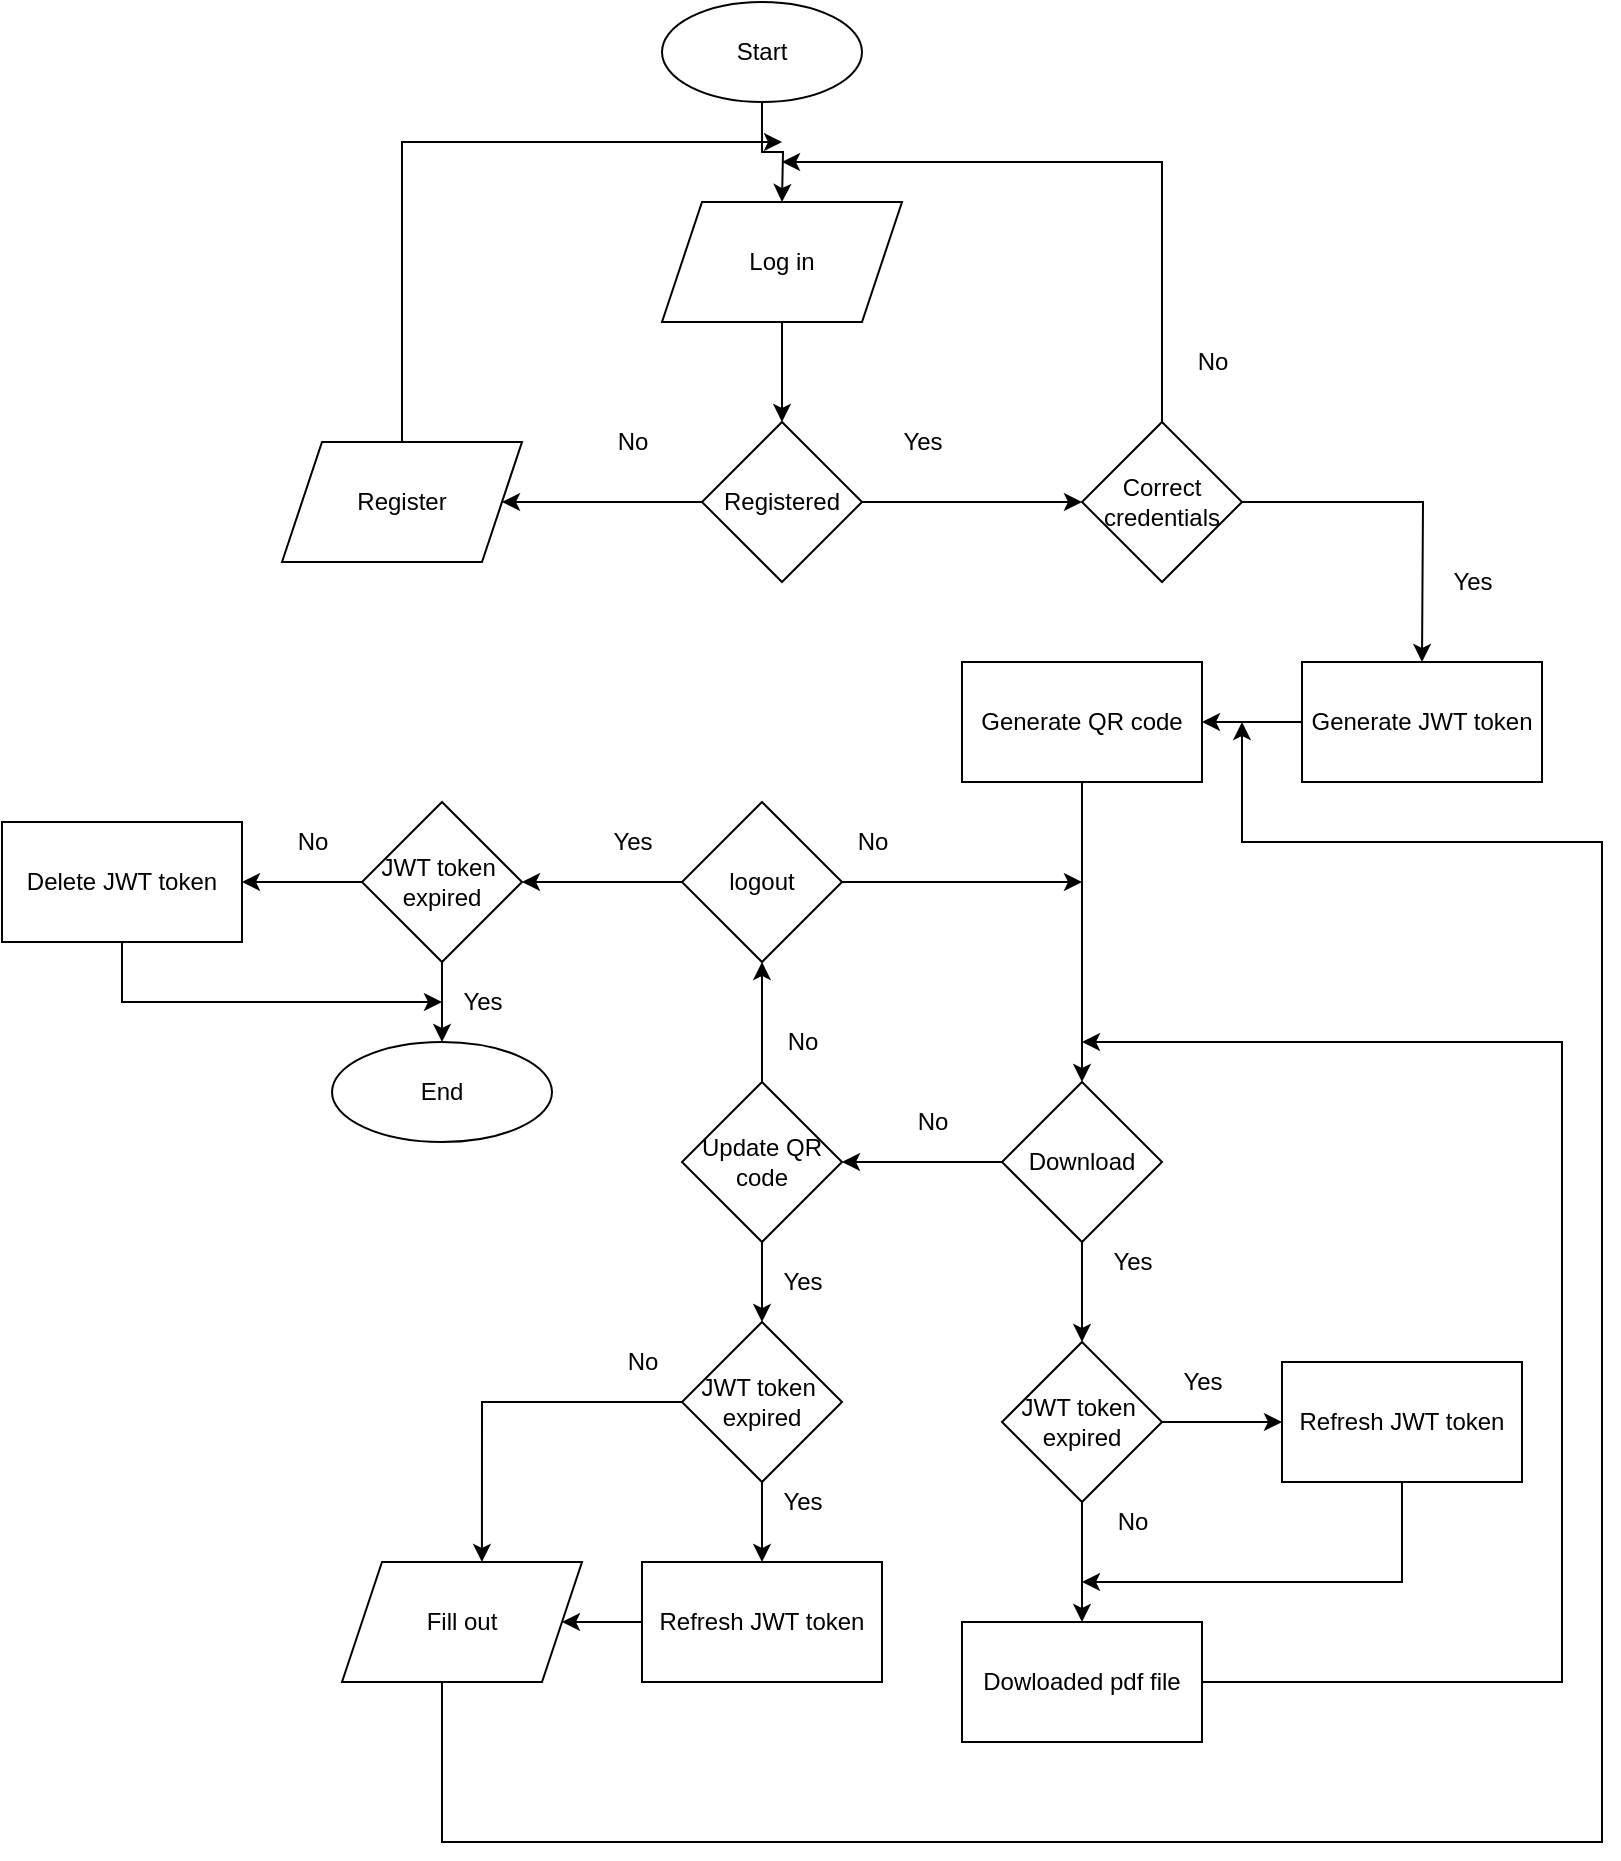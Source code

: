 <mxfile version="14.5.3" type="github">
  <diagram id="IL3yfq1ZF9gS9QTd1Esc" name="Page-1">
    <mxGraphModel dx="811" dy="541" grid="1" gridSize="10" guides="1" tooltips="1" connect="1" arrows="1" fold="1" page="1" pageScale="1" pageWidth="850" pageHeight="1100" math="0" shadow="0">
      <root>
        <mxCell id="0" />
        <mxCell id="1" parent="0" />
        <mxCell id="U36ZnzJ6ewIn4EFLCmIb-2" style="edgeStyle=orthogonalEdgeStyle;rounded=0;orthogonalLoop=1;jettySize=auto;html=1;exitX=0.5;exitY=1;exitDx=0;exitDy=0;" parent="1" source="U36ZnzJ6ewIn4EFLCmIb-1" edge="1">
          <mxGeometry relative="1" as="geometry">
            <mxPoint x="410" y="200" as="targetPoint" />
          </mxGeometry>
        </mxCell>
        <mxCell id="U36ZnzJ6ewIn4EFLCmIb-1" value="Start" style="ellipse;whiteSpace=wrap;html=1;" parent="1" vertex="1">
          <mxGeometry x="350" y="100" width="100" height="50" as="geometry" />
        </mxCell>
        <mxCell id="U36ZnzJ6ewIn4EFLCmIb-4" style="edgeStyle=orthogonalEdgeStyle;rounded=0;orthogonalLoop=1;jettySize=auto;html=1;exitX=0.5;exitY=1;exitDx=0;exitDy=0;" parent="1" source="U36ZnzJ6ewIn4EFLCmIb-3" edge="1">
          <mxGeometry relative="1" as="geometry">
            <mxPoint x="410" y="310" as="targetPoint" />
          </mxGeometry>
        </mxCell>
        <mxCell id="U36ZnzJ6ewIn4EFLCmIb-3" value="Log in" style="shape=parallelogram;perimeter=parallelogramPerimeter;whiteSpace=wrap;html=1;fixedSize=1;" parent="1" vertex="1">
          <mxGeometry x="350" y="200" width="120" height="60" as="geometry" />
        </mxCell>
        <mxCell id="U36ZnzJ6ewIn4EFLCmIb-7" style="edgeStyle=orthogonalEdgeStyle;rounded=0;orthogonalLoop=1;jettySize=auto;html=1;exitX=1;exitY=0.5;exitDx=0;exitDy=0;" parent="1" source="U36ZnzJ6ewIn4EFLCmIb-5" edge="1">
          <mxGeometry relative="1" as="geometry">
            <mxPoint x="560" y="350" as="targetPoint" />
            <Array as="points">
              <mxPoint x="530" y="350" />
              <mxPoint x="530" y="350" />
            </Array>
          </mxGeometry>
        </mxCell>
        <mxCell id="U36ZnzJ6ewIn4EFLCmIb-8" style="edgeStyle=orthogonalEdgeStyle;rounded=0;orthogonalLoop=1;jettySize=auto;html=1;exitX=0;exitY=0.5;exitDx=0;exitDy=0;" parent="1" source="U36ZnzJ6ewIn4EFLCmIb-5" edge="1">
          <mxGeometry relative="1" as="geometry">
            <mxPoint x="270" y="350" as="targetPoint" />
          </mxGeometry>
        </mxCell>
        <mxCell id="U36ZnzJ6ewIn4EFLCmIb-5" value="Registered" style="rhombus;whiteSpace=wrap;html=1;" parent="1" vertex="1">
          <mxGeometry x="370" y="310" width="80" height="80" as="geometry" />
        </mxCell>
        <mxCell id="U36ZnzJ6ewIn4EFLCmIb-10" style="edgeStyle=orthogonalEdgeStyle;rounded=0;orthogonalLoop=1;jettySize=auto;html=1;exitX=0.5;exitY=0;exitDx=0;exitDy=0;" parent="1" source="U36ZnzJ6ewIn4EFLCmIb-9" edge="1">
          <mxGeometry relative="1" as="geometry">
            <mxPoint x="410" y="170" as="targetPoint" />
            <Array as="points">
              <mxPoint x="220" y="170" />
            </Array>
          </mxGeometry>
        </mxCell>
        <mxCell id="U36ZnzJ6ewIn4EFLCmIb-9" value="Register" style="shape=parallelogram;perimeter=parallelogramPerimeter;whiteSpace=wrap;html=1;fixedSize=1;" parent="1" vertex="1">
          <mxGeometry x="160" y="320" width="120" height="60" as="geometry" />
        </mxCell>
        <mxCell id="U36ZnzJ6ewIn4EFLCmIb-11" value="No" style="text;html=1;align=center;verticalAlign=middle;resizable=0;points=[];autosize=1;" parent="1" vertex="1">
          <mxGeometry x="320" y="310" width="30" height="20" as="geometry" />
        </mxCell>
        <mxCell id="U36ZnzJ6ewIn4EFLCmIb-12" value="Yes" style="text;html=1;align=center;verticalAlign=middle;resizable=0;points=[];autosize=1;" parent="1" vertex="1">
          <mxGeometry x="465" y="310" width="30" height="20" as="geometry" />
        </mxCell>
        <mxCell id="U36ZnzJ6ewIn4EFLCmIb-43" style="edgeStyle=orthogonalEdgeStyle;rounded=0;orthogonalLoop=1;jettySize=auto;html=1;exitX=0;exitY=0.5;exitDx=0;exitDy=0;" parent="1" source="U36ZnzJ6ewIn4EFLCmIb-13" edge="1">
          <mxGeometry relative="1" as="geometry">
            <mxPoint x="620" y="460" as="targetPoint" />
          </mxGeometry>
        </mxCell>
        <mxCell id="U36ZnzJ6ewIn4EFLCmIb-13" value="Generate JWT token" style="rounded=0;whiteSpace=wrap;html=1;" parent="1" vertex="1">
          <mxGeometry x="670" y="430" width="120" height="60" as="geometry" />
        </mxCell>
        <mxCell id="U36ZnzJ6ewIn4EFLCmIb-53" style="edgeStyle=orthogonalEdgeStyle;rounded=0;orthogonalLoop=1;jettySize=auto;html=1;exitX=0.5;exitY=1;exitDx=0;exitDy=0;entryX=0.5;entryY=0;entryDx=0;entryDy=0;" parent="1" source="U36ZnzJ6ewIn4EFLCmIb-15" target="U36ZnzJ6ewIn4EFLCmIb-32" edge="1">
          <mxGeometry relative="1" as="geometry">
            <mxPoint x="560" y="550" as="targetPoint" />
          </mxGeometry>
        </mxCell>
        <mxCell id="U36ZnzJ6ewIn4EFLCmIb-15" value="Generate QR code" style="rounded=0;whiteSpace=wrap;html=1;" parent="1" vertex="1">
          <mxGeometry x="500" y="430" width="120" height="60" as="geometry" />
        </mxCell>
        <mxCell id="U36ZnzJ6ewIn4EFLCmIb-30" style="edgeStyle=orthogonalEdgeStyle;rounded=0;orthogonalLoop=1;jettySize=auto;html=1;exitX=0.5;exitY=1;exitDx=0;exitDy=0;" parent="1" source="U36ZnzJ6ewIn4EFLCmIb-32" edge="1">
          <mxGeometry relative="1" as="geometry">
            <mxPoint x="560" y="770" as="targetPoint" />
          </mxGeometry>
        </mxCell>
        <mxCell id="U36ZnzJ6ewIn4EFLCmIb-31" style="edgeStyle=orthogonalEdgeStyle;rounded=0;orthogonalLoop=1;jettySize=auto;html=1;exitX=0;exitY=0.5;exitDx=0;exitDy=0;" parent="1" source="U36ZnzJ6ewIn4EFLCmIb-32" edge="1">
          <mxGeometry relative="1" as="geometry">
            <mxPoint x="440" y="680" as="targetPoint" />
          </mxGeometry>
        </mxCell>
        <mxCell id="U36ZnzJ6ewIn4EFLCmIb-32" value="Download" style="rhombus;whiteSpace=wrap;html=1;" parent="1" vertex="1">
          <mxGeometry x="520" y="640" width="80" height="80" as="geometry" />
        </mxCell>
        <mxCell id="U36ZnzJ6ewIn4EFLCmIb-34" value="Yes" style="text;html=1;align=center;verticalAlign=middle;resizable=0;points=[];autosize=1;" parent="1" vertex="1">
          <mxGeometry x="570" y="720" width="30" height="20" as="geometry" />
        </mxCell>
        <mxCell id="U36ZnzJ6ewIn4EFLCmIb-35" value="No" style="text;html=1;align=center;verticalAlign=middle;resizable=0;points=[];autosize=1;" parent="1" vertex="1">
          <mxGeometry x="470" y="650" width="30" height="20" as="geometry" />
        </mxCell>
        <mxCell id="U36ZnzJ6ewIn4EFLCmIb-57" style="edgeStyle=orthogonalEdgeStyle;rounded=0;orthogonalLoop=1;jettySize=auto;html=1;exitX=0.5;exitY=1;exitDx=0;exitDy=0;entryX=0.5;entryY=0;entryDx=0;entryDy=0;" parent="1" source="U36ZnzJ6ewIn4EFLCmIb-36" target="U36ZnzJ6ewIn4EFLCmIb-55" edge="1">
          <mxGeometry relative="1" as="geometry" />
        </mxCell>
        <mxCell id="U36ZnzJ6ewIn4EFLCmIb-70" style="edgeStyle=orthogonalEdgeStyle;rounded=0;orthogonalLoop=1;jettySize=auto;html=1;exitX=0.5;exitY=0;exitDx=0;exitDy=0;" parent="1" source="U36ZnzJ6ewIn4EFLCmIb-36" target="U36ZnzJ6ewIn4EFLCmIb-69" edge="1">
          <mxGeometry relative="1" as="geometry" />
        </mxCell>
        <mxCell id="U36ZnzJ6ewIn4EFLCmIb-36" value="Update QR code" style="rhombus;whiteSpace=wrap;html=1;" parent="1" vertex="1">
          <mxGeometry x="360" y="640" width="80" height="80" as="geometry" />
        </mxCell>
        <mxCell id="U36ZnzJ6ewIn4EFLCmIb-39" style="edgeStyle=orthogonalEdgeStyle;rounded=0;orthogonalLoop=1;jettySize=auto;html=1;exitX=1;exitY=0.5;exitDx=0;exitDy=0;" parent="1" source="U36ZnzJ6ewIn4EFLCmIb-38" edge="1">
          <mxGeometry relative="1" as="geometry">
            <mxPoint x="730" y="430" as="targetPoint" />
          </mxGeometry>
        </mxCell>
        <mxCell id="U36ZnzJ6ewIn4EFLCmIb-40" style="edgeStyle=orthogonalEdgeStyle;rounded=0;orthogonalLoop=1;jettySize=auto;html=1;exitX=0.5;exitY=0;exitDx=0;exitDy=0;" parent="1" source="U36ZnzJ6ewIn4EFLCmIb-38" edge="1">
          <mxGeometry relative="1" as="geometry">
            <mxPoint x="410" y="180" as="targetPoint" />
            <Array as="points">
              <mxPoint x="600" y="240" />
              <mxPoint x="600" y="240" />
            </Array>
          </mxGeometry>
        </mxCell>
        <mxCell id="U36ZnzJ6ewIn4EFLCmIb-38" value="Correct&lt;br&gt;credentials" style="rhombus;whiteSpace=wrap;html=1;" parent="1" vertex="1">
          <mxGeometry x="560" y="310" width="80" height="80" as="geometry" />
        </mxCell>
        <mxCell id="U36ZnzJ6ewIn4EFLCmIb-41" value="No" style="text;html=1;align=center;verticalAlign=middle;resizable=0;points=[];autosize=1;" parent="1" vertex="1">
          <mxGeometry x="610" y="270" width="30" height="20" as="geometry" />
        </mxCell>
        <mxCell id="U36ZnzJ6ewIn4EFLCmIb-42" value="Yes" style="text;html=1;align=center;verticalAlign=middle;resizable=0;points=[];autosize=1;" parent="1" vertex="1">
          <mxGeometry x="740" y="380" width="30" height="20" as="geometry" />
        </mxCell>
        <mxCell id="U36ZnzJ6ewIn4EFLCmIb-54" style="edgeStyle=orthogonalEdgeStyle;rounded=0;orthogonalLoop=1;jettySize=auto;html=1;exitX=1;exitY=0.5;exitDx=0;exitDy=0;" parent="1" source="U36ZnzJ6ewIn4EFLCmIb-45" edge="1">
          <mxGeometry relative="1" as="geometry">
            <mxPoint x="560" y="620" as="targetPoint" />
            <Array as="points">
              <mxPoint x="800" y="940" />
              <mxPoint x="800" y="620" />
              <mxPoint x="560" y="620" />
            </Array>
          </mxGeometry>
        </mxCell>
        <mxCell id="U36ZnzJ6ewIn4EFLCmIb-45" value="Dowloaded pdf file" style="rounded=0;whiteSpace=wrap;html=1;" parent="1" vertex="1">
          <mxGeometry x="500" y="910" width="120" height="60" as="geometry" />
        </mxCell>
        <mxCell id="U36ZnzJ6ewIn4EFLCmIb-47" style="edgeStyle=orthogonalEdgeStyle;rounded=0;orthogonalLoop=1;jettySize=auto;html=1;exitX=1;exitY=0.5;exitDx=0;exitDy=0;" parent="1" source="U36ZnzJ6ewIn4EFLCmIb-46" edge="1">
          <mxGeometry relative="1" as="geometry">
            <mxPoint x="660" y="810" as="targetPoint" />
          </mxGeometry>
        </mxCell>
        <mxCell id="U36ZnzJ6ewIn4EFLCmIb-50" style="edgeStyle=orthogonalEdgeStyle;rounded=0;orthogonalLoop=1;jettySize=auto;html=1;exitX=0.5;exitY=1;exitDx=0;exitDy=0;" parent="1" source="U36ZnzJ6ewIn4EFLCmIb-46" edge="1">
          <mxGeometry relative="1" as="geometry">
            <mxPoint x="560" y="910" as="targetPoint" />
          </mxGeometry>
        </mxCell>
        <mxCell id="U36ZnzJ6ewIn4EFLCmIb-46" value="JWT token&amp;nbsp;&lt;br&gt;expired" style="rhombus;whiteSpace=wrap;html=1;" parent="1" vertex="1">
          <mxGeometry x="520" y="770" width="80" height="80" as="geometry" />
        </mxCell>
        <mxCell id="U36ZnzJ6ewIn4EFLCmIb-48" value="Yes" style="text;html=1;align=center;verticalAlign=middle;resizable=0;points=[];autosize=1;" parent="1" vertex="1">
          <mxGeometry x="605" y="780" width="30" height="20" as="geometry" />
        </mxCell>
        <mxCell id="U36ZnzJ6ewIn4EFLCmIb-52" style="edgeStyle=orthogonalEdgeStyle;rounded=0;orthogonalLoop=1;jettySize=auto;html=1;exitX=0.5;exitY=1;exitDx=0;exitDy=0;" parent="1" source="U36ZnzJ6ewIn4EFLCmIb-49" edge="1">
          <mxGeometry relative="1" as="geometry">
            <mxPoint x="560" y="890" as="targetPoint" />
            <Array as="points">
              <mxPoint x="720" y="870" />
              <mxPoint x="720" y="870" />
            </Array>
          </mxGeometry>
        </mxCell>
        <mxCell id="U36ZnzJ6ewIn4EFLCmIb-49" value="Refresh JWT token" style="rounded=0;whiteSpace=wrap;html=1;" parent="1" vertex="1">
          <mxGeometry x="660" y="780" width="120" height="60" as="geometry" />
        </mxCell>
        <mxCell id="U36ZnzJ6ewIn4EFLCmIb-51" value="No" style="text;html=1;align=center;verticalAlign=middle;resizable=0;points=[];autosize=1;" parent="1" vertex="1">
          <mxGeometry x="570" y="850" width="30" height="20" as="geometry" />
        </mxCell>
        <mxCell id="U36ZnzJ6ewIn4EFLCmIb-59" style="edgeStyle=orthogonalEdgeStyle;rounded=0;orthogonalLoop=1;jettySize=auto;html=1;exitX=0.5;exitY=1;exitDx=0;exitDy=0;" parent="1" source="U36ZnzJ6ewIn4EFLCmIb-55" edge="1">
          <mxGeometry relative="1" as="geometry">
            <mxPoint x="400" y="880" as="targetPoint" />
          </mxGeometry>
        </mxCell>
        <mxCell id="U36ZnzJ6ewIn4EFLCmIb-61" style="edgeStyle=orthogonalEdgeStyle;rounded=0;orthogonalLoop=1;jettySize=auto;html=1;exitX=0;exitY=0.5;exitDx=0;exitDy=0;entryX=0.583;entryY=0;entryDx=0;entryDy=0;entryPerimeter=0;" parent="1" source="U36ZnzJ6ewIn4EFLCmIb-55" target="U36ZnzJ6ewIn4EFLCmIb-63" edge="1">
          <mxGeometry relative="1" as="geometry">
            <mxPoint x="260" y="800" as="targetPoint" />
            <Array as="points">
              <mxPoint x="260" y="800" />
            </Array>
          </mxGeometry>
        </mxCell>
        <mxCell id="U36ZnzJ6ewIn4EFLCmIb-55" value="JWT token&amp;nbsp;&lt;br&gt;expired" style="rhombus;whiteSpace=wrap;html=1;" parent="1" vertex="1">
          <mxGeometry x="360" y="760" width="80" height="80" as="geometry" />
        </mxCell>
        <mxCell id="U36ZnzJ6ewIn4EFLCmIb-65" style="edgeStyle=orthogonalEdgeStyle;rounded=0;orthogonalLoop=1;jettySize=auto;html=1;exitX=0;exitY=0.5;exitDx=0;exitDy=0;entryX=1;entryY=0.5;entryDx=0;entryDy=0;" parent="1" source="U36ZnzJ6ewIn4EFLCmIb-56" target="U36ZnzJ6ewIn4EFLCmIb-63" edge="1">
          <mxGeometry relative="1" as="geometry" />
        </mxCell>
        <mxCell id="U36ZnzJ6ewIn4EFLCmIb-56" value="Refresh JWT token" style="rounded=0;whiteSpace=wrap;html=1;" parent="1" vertex="1">
          <mxGeometry x="340" y="880" width="120" height="60" as="geometry" />
        </mxCell>
        <mxCell id="U36ZnzJ6ewIn4EFLCmIb-58" value="Yes" style="text;html=1;align=center;verticalAlign=middle;resizable=0;points=[];autosize=1;" parent="1" vertex="1">
          <mxGeometry x="405" y="730" width="30" height="20" as="geometry" />
        </mxCell>
        <mxCell id="U36ZnzJ6ewIn4EFLCmIb-60" value="Yes" style="text;html=1;align=center;verticalAlign=middle;resizable=0;points=[];autosize=1;" parent="1" vertex="1">
          <mxGeometry x="405" y="840" width="30" height="20" as="geometry" />
        </mxCell>
        <mxCell id="U36ZnzJ6ewIn4EFLCmIb-62" value="No" style="text;html=1;align=center;verticalAlign=middle;resizable=0;points=[];autosize=1;" parent="1" vertex="1">
          <mxGeometry x="325" y="770" width="30" height="20" as="geometry" />
        </mxCell>
        <mxCell id="U36ZnzJ6ewIn4EFLCmIb-66" style="edgeStyle=orthogonalEdgeStyle;rounded=0;orthogonalLoop=1;jettySize=auto;html=1;" parent="1" source="U36ZnzJ6ewIn4EFLCmIb-63" edge="1">
          <mxGeometry relative="1" as="geometry">
            <mxPoint x="640" y="460" as="targetPoint" />
            <Array as="points">
              <mxPoint x="240" y="1020" />
              <mxPoint x="820" y="1020" />
              <mxPoint x="820" y="520" />
              <mxPoint x="640" y="520" />
            </Array>
          </mxGeometry>
        </mxCell>
        <mxCell id="U36ZnzJ6ewIn4EFLCmIb-63" value="Fill out" style="shape=parallelogram;perimeter=parallelogramPerimeter;whiteSpace=wrap;html=1;fixedSize=1;" parent="1" vertex="1">
          <mxGeometry x="190" y="880" width="120" height="60" as="geometry" />
        </mxCell>
        <mxCell id="U36ZnzJ6ewIn4EFLCmIb-72" style="edgeStyle=orthogonalEdgeStyle;rounded=0;orthogonalLoop=1;jettySize=auto;html=1;exitX=1;exitY=0.5;exitDx=0;exitDy=0;" parent="1" source="U36ZnzJ6ewIn4EFLCmIb-69" edge="1">
          <mxGeometry relative="1" as="geometry">
            <mxPoint x="560" y="540" as="targetPoint" />
          </mxGeometry>
        </mxCell>
        <mxCell id="U36ZnzJ6ewIn4EFLCmIb-74" style="edgeStyle=orthogonalEdgeStyle;rounded=0;orthogonalLoop=1;jettySize=auto;html=1;exitX=0;exitY=0.5;exitDx=0;exitDy=0;" parent="1" source="U36ZnzJ6ewIn4EFLCmIb-69" edge="1">
          <mxGeometry relative="1" as="geometry">
            <mxPoint x="280" y="540" as="targetPoint" />
          </mxGeometry>
        </mxCell>
        <mxCell id="U36ZnzJ6ewIn4EFLCmIb-69" value="logout" style="rhombus;whiteSpace=wrap;html=1;" parent="1" vertex="1">
          <mxGeometry x="360" y="500" width="80" height="80" as="geometry" />
        </mxCell>
        <mxCell id="U36ZnzJ6ewIn4EFLCmIb-71" value="No" style="text;html=1;align=center;verticalAlign=middle;resizable=0;points=[];autosize=1;" parent="1" vertex="1">
          <mxGeometry x="405" y="610" width="30" height="20" as="geometry" />
        </mxCell>
        <mxCell id="U36ZnzJ6ewIn4EFLCmIb-73" value="No" style="text;html=1;align=center;verticalAlign=middle;resizable=0;points=[];autosize=1;" parent="1" vertex="1">
          <mxGeometry x="440" y="510" width="30" height="20" as="geometry" />
        </mxCell>
        <mxCell id="U36ZnzJ6ewIn4EFLCmIb-75" value="Yes" style="text;html=1;align=center;verticalAlign=middle;resizable=0;points=[];autosize=1;" parent="1" vertex="1">
          <mxGeometry x="320" y="510" width="30" height="20" as="geometry" />
        </mxCell>
        <mxCell id="U36ZnzJ6ewIn4EFLCmIb-78" style="edgeStyle=orthogonalEdgeStyle;rounded=0;orthogonalLoop=1;jettySize=auto;html=1;exitX=0.5;exitY=1;exitDx=0;exitDy=0;" parent="1" source="U36ZnzJ6ewIn4EFLCmIb-77" edge="1">
          <mxGeometry relative="1" as="geometry">
            <mxPoint x="240" y="620" as="targetPoint" />
          </mxGeometry>
        </mxCell>
        <mxCell id="U36ZnzJ6ewIn4EFLCmIb-81" style="edgeStyle=orthogonalEdgeStyle;rounded=0;orthogonalLoop=1;jettySize=auto;html=1;exitX=0;exitY=0.5;exitDx=0;exitDy=0;" parent="1" source="U36ZnzJ6ewIn4EFLCmIb-77" edge="1">
          <mxGeometry relative="1" as="geometry">
            <mxPoint x="140" y="540" as="targetPoint" />
          </mxGeometry>
        </mxCell>
        <mxCell id="U36ZnzJ6ewIn4EFLCmIb-77" value="JWT token&amp;nbsp;&lt;br&gt;expired" style="rhombus;whiteSpace=wrap;html=1;" parent="1" vertex="1">
          <mxGeometry x="200" y="500" width="80" height="80" as="geometry" />
        </mxCell>
        <mxCell id="U36ZnzJ6ewIn4EFLCmIb-79" value="End" style="ellipse;whiteSpace=wrap;html=1;" parent="1" vertex="1">
          <mxGeometry x="185" y="620" width="110" height="50" as="geometry" />
        </mxCell>
        <mxCell id="U36ZnzJ6ewIn4EFLCmIb-80" value="Yes" style="text;html=1;align=center;verticalAlign=middle;resizable=0;points=[];autosize=1;" parent="1" vertex="1">
          <mxGeometry x="245" y="590" width="30" height="20" as="geometry" />
        </mxCell>
        <mxCell id="U36ZnzJ6ewIn4EFLCmIb-82" value="No" style="text;html=1;align=center;verticalAlign=middle;resizable=0;points=[];autosize=1;" parent="1" vertex="1">
          <mxGeometry x="160" y="510" width="30" height="20" as="geometry" />
        </mxCell>
        <mxCell id="U36ZnzJ6ewIn4EFLCmIb-84" style="edgeStyle=orthogonalEdgeStyle;rounded=0;orthogonalLoop=1;jettySize=auto;html=1;exitX=0.5;exitY=1;exitDx=0;exitDy=0;" parent="1" source="U36ZnzJ6ewIn4EFLCmIb-83" edge="1">
          <mxGeometry relative="1" as="geometry">
            <mxPoint x="240" y="600" as="targetPoint" />
            <Array as="points">
              <mxPoint x="80" y="590" />
              <mxPoint x="80" y="590" />
            </Array>
          </mxGeometry>
        </mxCell>
        <mxCell id="U36ZnzJ6ewIn4EFLCmIb-83" value="Delete JWT token" style="rounded=0;whiteSpace=wrap;html=1;" parent="1" vertex="1">
          <mxGeometry x="20" y="510" width="120" height="60" as="geometry" />
        </mxCell>
      </root>
    </mxGraphModel>
  </diagram>
</mxfile>
